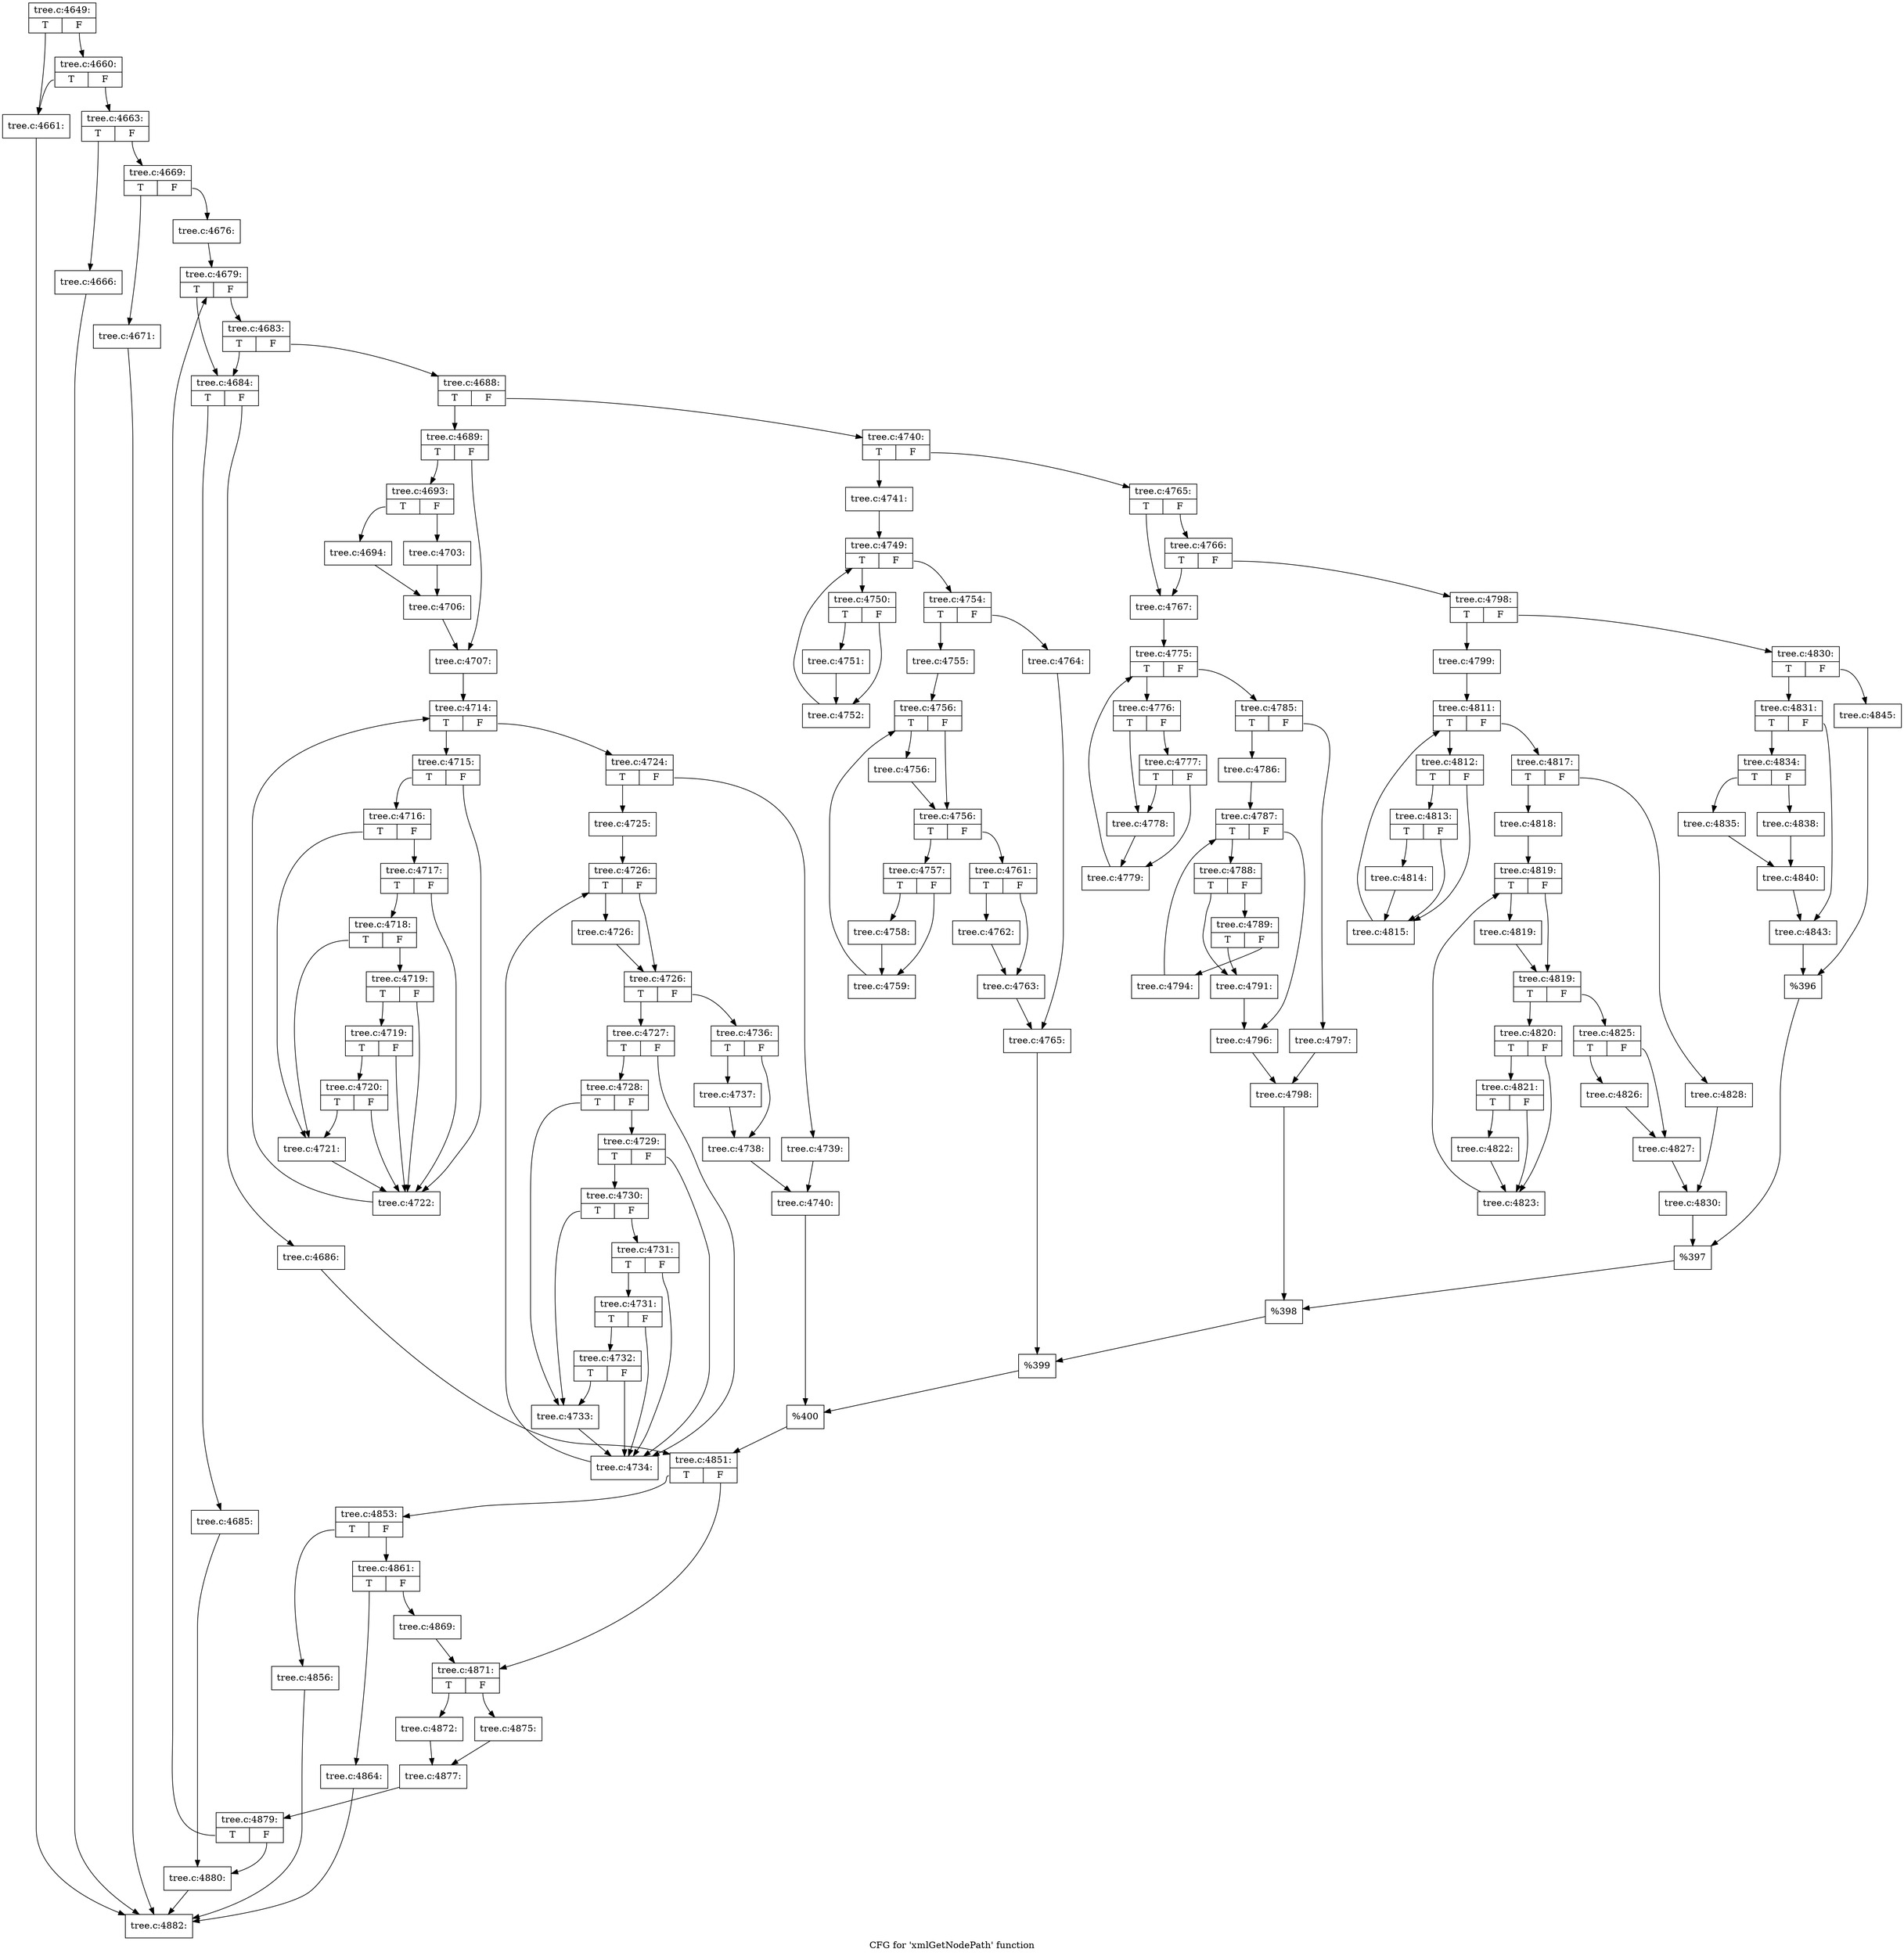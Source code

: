 digraph "CFG for 'xmlGetNodePath' function" {
	label="CFG for 'xmlGetNodePath' function";

	Node0x4249920 [shape=record,label="{tree.c:4649:|{<s0>T|<s1>F}}"];
	Node0x4249920:s0 -> Node0x44eadc0;
	Node0x4249920:s1 -> Node0x44eae60;
	Node0x44eae60 [shape=record,label="{tree.c:4660:|{<s0>T|<s1>F}}"];
	Node0x44eae60:s0 -> Node0x44eadc0;
	Node0x44eae60:s1 -> Node0x44eae10;
	Node0x44eadc0 [shape=record,label="{tree.c:4661:}"];
	Node0x44eadc0 -> Node0x44cecc0;
	Node0x44eae10 [shape=record,label="{tree.c:4663:|{<s0>T|<s1>F}}"];
	Node0x44eae10:s0 -> Node0x44ebb80;
	Node0x44eae10:s1 -> Node0x44ebbd0;
	Node0x44ebb80 [shape=record,label="{tree.c:4666:}"];
	Node0x44ebb80 -> Node0x44cecc0;
	Node0x44ebbd0 [shape=record,label="{tree.c:4669:|{<s0>T|<s1>F}}"];
	Node0x44ebbd0:s0 -> Node0x44ec700;
	Node0x44ebbd0:s1 -> Node0x44ec750;
	Node0x44ec700 [shape=record,label="{tree.c:4671:}"];
	Node0x44ec700 -> Node0x44cecc0;
	Node0x44ec750 [shape=record,label="{tree.c:4676:}"];
	Node0x44ec750 -> Node0x44ed2f0;
	Node0x44ed2f0 [shape=record,label="{tree.c:4679:|{<s0>T|<s1>F}}"];
	Node0x44ed2f0:s0 -> Node0x44ed990;
	Node0x44ed2f0:s1 -> Node0x44eda80;
	Node0x44eda80 [shape=record,label="{tree.c:4683:|{<s0>T|<s1>F}}"];
	Node0x44eda80:s0 -> Node0x44ed990;
	Node0x44eda80:s1 -> Node0x44eda30;
	Node0x44ed990 [shape=record,label="{tree.c:4684:|{<s0>T|<s1>F}}"];
	Node0x44ed990:s0 -> Node0x44ee2d0;
	Node0x44ed990:s1 -> Node0x44ee320;
	Node0x44ee2d0 [shape=record,label="{tree.c:4685:}"];
	Node0x44ee2d0 -> Node0x44ed250;
	Node0x44ee320 [shape=record,label="{tree.c:4686:}"];
	Node0x44ee320 -> Node0x44ed9e0;
	Node0x44eda30 [shape=record,label="{tree.c:4688:|{<s0>T|<s1>F}}"];
	Node0x44eda30:s0 -> Node0x44eec50;
	Node0x44eda30:s1 -> Node0x44eecf0;
	Node0x44eec50 [shape=record,label="{tree.c:4689:|{<s0>T|<s1>F}}"];
	Node0x44eec50:s0 -> Node0x44ef670;
	Node0x44eec50:s1 -> Node0x44ef6c0;
	Node0x44ef670 [shape=record,label="{tree.c:4693:|{<s0>T|<s1>F}}"];
	Node0x44ef670:s0 -> Node0x44efaf0;
	Node0x44ef670:s1 -> Node0x44efb90;
	Node0x44efaf0 [shape=record,label="{tree.c:4694:}"];
	Node0x44efaf0 -> Node0x44efb40;
	Node0x44efb90 [shape=record,label="{tree.c:4703:}"];
	Node0x44efb90 -> Node0x44efb40;
	Node0x44efb40 [shape=record,label="{tree.c:4706:}"];
	Node0x44efb40 -> Node0x44ef6c0;
	Node0x44ef6c0 [shape=record,label="{tree.c:4707:}"];
	Node0x44ef6c0 -> Node0x44f0a00;
	Node0x44f0a00 [shape=record,label="{tree.c:4714:|{<s0>T|<s1>F}}"];
	Node0x44f0a00:s0 -> Node0x44f2700;
	Node0x44f0a00:s1 -> Node0x44f0d30;
	Node0x44f2700 [shape=record,label="{tree.c:4715:|{<s0>T|<s1>F}}"];
	Node0x44f2700:s0 -> Node0x44f28e0;
	Node0x44f2700:s1 -> Node0x44f2890;
	Node0x44f28e0 [shape=record,label="{tree.c:4716:|{<s0>T|<s1>F}}"];
	Node0x44f28e0:s0 -> Node0x44f2840;
	Node0x44f28e0:s1 -> Node0x44f2c10;
	Node0x44f2c10 [shape=record,label="{tree.c:4717:|{<s0>T|<s1>F}}"];
	Node0x44f2c10:s0 -> Node0x44f2dd0;
	Node0x44f2c10:s1 -> Node0x44f2890;
	Node0x44f2dd0 [shape=record,label="{tree.c:4718:|{<s0>T|<s1>F}}"];
	Node0x44f2dd0:s0 -> Node0x44f2840;
	Node0x44f2dd0:s1 -> Node0x44f33b0;
	Node0x44f33b0 [shape=record,label="{tree.c:4719:|{<s0>T|<s1>F}}"];
	Node0x44f33b0:s0 -> Node0x44f39d0;
	Node0x44f33b0:s1 -> Node0x44f2890;
	Node0x44f39d0 [shape=record,label="{tree.c:4719:|{<s0>T|<s1>F}}"];
	Node0x44f39d0:s0 -> Node0x44f3950;
	Node0x44f39d0:s1 -> Node0x44f2890;
	Node0x44f3950 [shape=record,label="{tree.c:4720:|{<s0>T|<s1>F}}"];
	Node0x44f3950:s0 -> Node0x44f2840;
	Node0x44f3950:s1 -> Node0x44f2890;
	Node0x44f2840 [shape=record,label="{tree.c:4721:}"];
	Node0x44f2840 -> Node0x44f2890;
	Node0x44f2890 [shape=record,label="{tree.c:4722:}"];
	Node0x44f2890 -> Node0x44f0a00;
	Node0x44f0d30 [shape=record,label="{tree.c:4724:|{<s0>T|<s1>F}}"];
	Node0x44f0d30:s0 -> Node0x44f4e20;
	Node0x44f0d30:s1 -> Node0x44f4ec0;
	Node0x44f4e20 [shape=record,label="{tree.c:4725:}"];
	Node0x44f4e20 -> Node0x44f5410;
	Node0x44f5410 [shape=record,label="{tree.c:4726:|{<s0>T|<s1>F}}"];
	Node0x44f5410:s0 -> Node0x44f56c0;
	Node0x44f5410:s1 -> Node0x44f5670;
	Node0x44f56c0 [shape=record,label="{tree.c:4726:}"];
	Node0x44f56c0 -> Node0x44f5670;
	Node0x44f5670 [shape=record,label="{tree.c:4726:|{<s0>T|<s1>F}}"];
	Node0x44f5670:s0 -> Node0x44f5af0;
	Node0x44f5670:s1 -> Node0x44f55f0;
	Node0x44f5af0 [shape=record,label="{tree.c:4727:|{<s0>T|<s1>F}}"];
	Node0x44f5af0:s0 -> Node0x44f5d00;
	Node0x44f5af0:s1 -> Node0x44f5cb0;
	Node0x44f5d00 [shape=record,label="{tree.c:4728:|{<s0>T|<s1>F}}"];
	Node0x44f5d00:s0 -> Node0x44f5c60;
	Node0x44f5d00:s1 -> Node0x44f60b0;
	Node0x44f60b0 [shape=record,label="{tree.c:4729:|{<s0>T|<s1>F}}"];
	Node0x44f60b0:s0 -> Node0x44f6270;
	Node0x44f60b0:s1 -> Node0x44f5cb0;
	Node0x44f6270 [shape=record,label="{tree.c:4730:|{<s0>T|<s1>F}}"];
	Node0x44f6270:s0 -> Node0x44f5c60;
	Node0x44f6270:s1 -> Node0x44f6850;
	Node0x44f6850 [shape=record,label="{tree.c:4731:|{<s0>T|<s1>F}}"];
	Node0x44f6850:s0 -> Node0x44f6e70;
	Node0x44f6850:s1 -> Node0x44f5cb0;
	Node0x44f6e70 [shape=record,label="{tree.c:4731:|{<s0>T|<s1>F}}"];
	Node0x44f6e70:s0 -> Node0x44f6df0;
	Node0x44f6e70:s1 -> Node0x44f5cb0;
	Node0x44f6df0 [shape=record,label="{tree.c:4732:|{<s0>T|<s1>F}}"];
	Node0x44f6df0:s0 -> Node0x44f5c60;
	Node0x44f6df0:s1 -> Node0x44f5cb0;
	Node0x44f5c60 [shape=record,label="{tree.c:4733:}"];
	Node0x44f5c60 -> Node0x44f5cb0;
	Node0x44f5cb0 [shape=record,label="{tree.c:4734:}"];
	Node0x44f5cb0 -> Node0x44f5410;
	Node0x44f55f0 [shape=record,label="{tree.c:4736:|{<s0>T|<s1>F}}"];
	Node0x44f55f0:s0 -> Node0x44f82c0;
	Node0x44f55f0:s1 -> Node0x44f8310;
	Node0x44f82c0 [shape=record,label="{tree.c:4737:}"];
	Node0x44f82c0 -> Node0x44f8310;
	Node0x44f8310 [shape=record,label="{tree.c:4738:}"];
	Node0x44f8310 -> Node0x44f4e70;
	Node0x44f4ec0 [shape=record,label="{tree.c:4739:}"];
	Node0x44f4ec0 -> Node0x44f4e70;
	Node0x44f4e70 [shape=record,label="{tree.c:4740:}"];
	Node0x44f4e70 -> Node0x44eeca0;
	Node0x44eecf0 [shape=record,label="{tree.c:4740:|{<s0>T|<s1>F}}"];
	Node0x44eecf0:s0 -> Node0x44f8b30;
	Node0x44eecf0:s1 -> Node0x44f8bd0;
	Node0x44f8b30 [shape=record,label="{tree.c:4741:}"];
	Node0x44f8b30 -> Node0x44f9840;
	Node0x44f9840 [shape=record,label="{tree.c:4749:|{<s0>T|<s1>F}}"];
	Node0x44f9840:s0 -> Node0x44f9bf0;
	Node0x44f9840:s1 -> Node0x44f9a20;
	Node0x44f9bf0 [shape=record,label="{tree.c:4750:|{<s0>T|<s1>F}}"];
	Node0x44f9bf0:s0 -> Node0x44f9d30;
	Node0x44f9bf0:s1 -> Node0x44f9d80;
	Node0x44f9d30 [shape=record,label="{tree.c:4751:}"];
	Node0x44f9d30 -> Node0x44f9d80;
	Node0x44f9d80 [shape=record,label="{tree.c:4752:}"];
	Node0x44f9d80 -> Node0x44f9840;
	Node0x44f9a20 [shape=record,label="{tree.c:4754:|{<s0>T|<s1>F}}"];
	Node0x44f9a20:s0 -> Node0x44fa600;
	Node0x44f9a20:s1 -> Node0x44fa6a0;
	Node0x44fa600 [shape=record,label="{tree.c:4755:}"];
	Node0x44fa600 -> Node0x44fabf0;
	Node0x44fabf0 [shape=record,label="{tree.c:4756:|{<s0>T|<s1>F}}"];
	Node0x44fabf0:s0 -> Node0x44faee0;
	Node0x44fabf0:s1 -> Node0x44fae90;
	Node0x44faee0 [shape=record,label="{tree.c:4756:}"];
	Node0x44faee0 -> Node0x44fae90;
	Node0x44fae90 [shape=record,label="{tree.c:4756:|{<s0>T|<s1>F}}"];
	Node0x44fae90:s0 -> Node0x44fb310;
	Node0x44fae90:s1 -> Node0x44fae10;
	Node0x44fb310 [shape=record,label="{tree.c:4757:|{<s0>T|<s1>F}}"];
	Node0x44fb310:s0 -> Node0x44fb500;
	Node0x44fb310:s1 -> Node0x44fb550;
	Node0x44fb500 [shape=record,label="{tree.c:4758:}"];
	Node0x44fb500 -> Node0x44fb550;
	Node0x44fb550 [shape=record,label="{tree.c:4759:}"];
	Node0x44fb550 -> Node0x44fabf0;
	Node0x44fae10 [shape=record,label="{tree.c:4761:|{<s0>T|<s1>F}}"];
	Node0x44fae10:s0 -> Node0x44fbe90;
	Node0x44fae10:s1 -> Node0x44fbee0;
	Node0x44fbe90 [shape=record,label="{tree.c:4762:}"];
	Node0x44fbe90 -> Node0x44fbee0;
	Node0x44fbee0 [shape=record,label="{tree.c:4763:}"];
	Node0x44fbee0 -> Node0x44fa650;
	Node0x44fa6a0 [shape=record,label="{tree.c:4764:}"];
	Node0x44fa6a0 -> Node0x44fa650;
	Node0x44fa650 [shape=record,label="{tree.c:4765:}"];
	Node0x44fa650 -> Node0x44f8b80;
	Node0x44f8bd0 [shape=record,label="{tree.c:4765:|{<s0>T|<s1>F}}"];
	Node0x44f8bd0:s0 -> Node0x44fc740;
	Node0x44f8bd0:s1 -> Node0x44fc830;
	Node0x44fc830 [shape=record,label="{tree.c:4766:|{<s0>T|<s1>F}}"];
	Node0x44fc830:s0 -> Node0x44fc740;
	Node0x44fc830:s1 -> Node0x44fc7e0;
	Node0x44fc740 [shape=record,label="{tree.c:4767:}"];
	Node0x44fc740 -> Node0x44fd850;
	Node0x44fd850 [shape=record,label="{tree.c:4775:|{<s0>T|<s1>F}}"];
	Node0x44fd850:s0 -> Node0x44fdc40;
	Node0x44fd850:s1 -> Node0x44fda70;
	Node0x44fdc40 [shape=record,label="{tree.c:4776:|{<s0>T|<s1>F}}"];
	Node0x44fdc40:s0 -> Node0x44fde00;
	Node0x44fdc40:s1 -> Node0x44fdea0;
	Node0x44fdea0 [shape=record,label="{tree.c:4777:|{<s0>T|<s1>F}}"];
	Node0x44fdea0:s0 -> Node0x44fde00;
	Node0x44fdea0:s1 -> Node0x44fde50;
	Node0x44fde00 [shape=record,label="{tree.c:4778:}"];
	Node0x44fde00 -> Node0x44fde50;
	Node0x44fde50 [shape=record,label="{tree.c:4779:}"];
	Node0x44fde50 -> Node0x44fd850;
	Node0x44fda70 [shape=record,label="{tree.c:4785:|{<s0>T|<s1>F}}"];
	Node0x44fda70:s0 -> Node0x44feaf0;
	Node0x44fda70:s1 -> Node0x44feb90;
	Node0x44feaf0 [shape=record,label="{tree.c:4786:}"];
	Node0x44feaf0 -> Node0x44ff120;
	Node0x44ff120 [shape=record,label="{tree.c:4787:|{<s0>T|<s1>F}}"];
	Node0x44ff120:s0 -> Node0x44ff510;
	Node0x44ff120:s1 -> Node0x44ff340;
	Node0x44ff510 [shape=record,label="{tree.c:4788:|{<s0>T|<s1>F}}"];
	Node0x44ff510:s0 -> Node0x44ff6d0;
	Node0x44ff510:s1 -> Node0x44ff770;
	Node0x44ff770 [shape=record,label="{tree.c:4789:|{<s0>T|<s1>F}}"];
	Node0x44ff770:s0 -> Node0x44ff6d0;
	Node0x44ff770:s1 -> Node0x44ff720;
	Node0x44ff6d0 [shape=record,label="{tree.c:4791:}"];
	Node0x44ff6d0 -> Node0x44ff340;
	Node0x44ff720 [shape=record,label="{tree.c:4794:}"];
	Node0x44ff720 -> Node0x44ff120;
	Node0x44ff340 [shape=record,label="{tree.c:4796:}"];
	Node0x44ff340 -> Node0x44feb40;
	Node0x44feb90 [shape=record,label="{tree.c:4797:}"];
	Node0x44feb90 -> Node0x44feb40;
	Node0x44feb40 [shape=record,label="{tree.c:4798:}"];
	Node0x44feb40 -> Node0x44fc790;
	Node0x44fc7e0 [shape=record,label="{tree.c:4798:|{<s0>T|<s1>F}}"];
	Node0x44fc7e0:s0 -> Node0x45007e0;
	Node0x44fc7e0:s1 -> Node0x4500880;
	Node0x45007e0 [shape=record,label="{tree.c:4799:}"];
	Node0x45007e0 -> Node0x4501db0;
	Node0x4501db0 [shape=record,label="{tree.c:4811:|{<s0>T|<s1>F}}"];
	Node0x4501db0:s0 -> Node0x45021a0;
	Node0x4501db0:s1 -> Node0x4501fd0;
	Node0x45021a0 [shape=record,label="{tree.c:4812:|{<s0>T|<s1>F}}"];
	Node0x45021a0:s0 -> Node0x4502400;
	Node0x45021a0:s1 -> Node0x45023b0;
	Node0x4502400 [shape=record,label="{tree.c:4813:|{<s0>T|<s1>F}}"];
	Node0x4502400:s0 -> Node0x4502360;
	Node0x4502400:s1 -> Node0x45023b0;
	Node0x4502360 [shape=record,label="{tree.c:4814:}"];
	Node0x4502360 -> Node0x45023b0;
	Node0x45023b0 [shape=record,label="{tree.c:4815:}"];
	Node0x45023b0 -> Node0x4501db0;
	Node0x4501fd0 [shape=record,label="{tree.c:4817:|{<s0>T|<s1>F}}"];
	Node0x4501fd0:s0 -> Node0x4503280;
	Node0x4501fd0:s1 -> Node0x4503320;
	Node0x4503280 [shape=record,label="{tree.c:4818:}"];
	Node0x4503280 -> Node0x45038b0;
	Node0x45038b0 [shape=record,label="{tree.c:4819:|{<s0>T|<s1>F}}"];
	Node0x45038b0:s0 -> Node0x4503ba0;
	Node0x45038b0:s1 -> Node0x4503b50;
	Node0x4503ba0 [shape=record,label="{tree.c:4819:}"];
	Node0x4503ba0 -> Node0x4503b50;
	Node0x4503b50 [shape=record,label="{tree.c:4819:|{<s0>T|<s1>F}}"];
	Node0x4503b50:s0 -> Node0x4503fd0;
	Node0x4503b50:s1 -> Node0x4503ad0;
	Node0x4503fd0 [shape=record,label="{tree.c:4820:|{<s0>T|<s1>F}}"];
	Node0x4503fd0:s0 -> Node0x4504260;
	Node0x4503fd0:s1 -> Node0x4504210;
	Node0x4504260 [shape=record,label="{tree.c:4821:|{<s0>T|<s1>F}}"];
	Node0x4504260:s0 -> Node0x45041c0;
	Node0x4504260:s1 -> Node0x4504210;
	Node0x45041c0 [shape=record,label="{tree.c:4822:}"];
	Node0x45041c0 -> Node0x4504210;
	Node0x4504210 [shape=record,label="{tree.c:4823:}"];
	Node0x4504210 -> Node0x45038b0;
	Node0x4503ad0 [shape=record,label="{tree.c:4825:|{<s0>T|<s1>F}}"];
	Node0x4503ad0:s0 -> Node0x4505160;
	Node0x4503ad0:s1 -> Node0x45051b0;
	Node0x4505160 [shape=record,label="{tree.c:4826:}"];
	Node0x4505160 -> Node0x45051b0;
	Node0x45051b0 [shape=record,label="{tree.c:4827:}"];
	Node0x45051b0 -> Node0x45032d0;
	Node0x4503320 [shape=record,label="{tree.c:4828:}"];
	Node0x4503320 -> Node0x45032d0;
	Node0x45032d0 [shape=record,label="{tree.c:4830:}"];
	Node0x45032d0 -> Node0x4500830;
	Node0x4500880 [shape=record,label="{tree.c:4830:|{<s0>T|<s1>F}}"];
	Node0x4500880:s0 -> Node0x4505a10;
	Node0x4500880:s1 -> Node0x4505ab0;
	Node0x4505a10 [shape=record,label="{tree.c:4831:|{<s0>T|<s1>F}}"];
	Node0x4505a10:s0 -> Node0x45064f0;
	Node0x4505a10:s1 -> Node0x4506540;
	Node0x45064f0 [shape=record,label="{tree.c:4834:|{<s0>T|<s1>F}}"];
	Node0x45064f0:s0 -> Node0x4506970;
	Node0x45064f0:s1 -> Node0x4506a10;
	Node0x4506970 [shape=record,label="{tree.c:4835:}"];
	Node0x4506970 -> Node0x45069c0;
	Node0x4506a10 [shape=record,label="{tree.c:4838:}"];
	Node0x4506a10 -> Node0x45069c0;
	Node0x45069c0 [shape=record,label="{tree.c:4840:}"];
	Node0x45069c0 -> Node0x4506540;
	Node0x4506540 [shape=record,label="{tree.c:4843:}"];
	Node0x4506540 -> Node0x4505a60;
	Node0x4505ab0 [shape=record,label="{tree.c:4845:}"];
	Node0x4505ab0 -> Node0x4505a60;
	Node0x4505a60 [shape=record,label="{%396}"];
	Node0x4505a60 -> Node0x4500830;
	Node0x4500830 [shape=record,label="{%397}"];
	Node0x4500830 -> Node0x44fc790;
	Node0x44fc790 [shape=record,label="{%398}"];
	Node0x44fc790 -> Node0x44f8b80;
	Node0x44f8b80 [shape=record,label="{%399}"];
	Node0x44f8b80 -> Node0x44eeca0;
	Node0x44eeca0 [shape=record,label="{%400}"];
	Node0x44eeca0 -> Node0x44ed9e0;
	Node0x44ed9e0 [shape=record,label="{tree.c:4851:|{<s0>T|<s1>F}}"];
	Node0x44ed9e0:s0 -> Node0x4508dd0;
	Node0x44ed9e0:s1 -> Node0x4508e20;
	Node0x4508dd0 [shape=record,label="{tree.c:4853:|{<s0>T|<s1>F}}"];
	Node0x4508dd0:s0 -> Node0x4383900;
	Node0x4508dd0:s1 -> Node0x4383950;
	Node0x4383900 [shape=record,label="{tree.c:4856:}"];
	Node0x4383900 -> Node0x44cecc0;
	Node0x4383950 [shape=record,label="{tree.c:4861:|{<s0>T|<s1>F}}"];
	Node0x4383950:s0 -> Node0x43847a0;
	Node0x4383950:s1 -> Node0x43847f0;
	Node0x43847a0 [shape=record,label="{tree.c:4864:}"];
	Node0x43847a0 -> Node0x44cecc0;
	Node0x43847f0 [shape=record,label="{tree.c:4869:}"];
	Node0x43847f0 -> Node0x4508e20;
	Node0x4508e20 [shape=record,label="{tree.c:4871:|{<s0>T|<s1>F}}"];
	Node0x4508e20:s0 -> Node0x450daf0;
	Node0x4508e20:s1 -> Node0x450db90;
	Node0x450daf0 [shape=record,label="{tree.c:4872:}"];
	Node0x450daf0 -> Node0x450db40;
	Node0x450db90 [shape=record,label="{tree.c:4875:}"];
	Node0x450db90 -> Node0x450db40;
	Node0x450db40 [shape=record,label="{tree.c:4877:}"];
	Node0x450db40 -> Node0x44ed2a0;
	Node0x44ed2a0 [shape=record,label="{tree.c:4879:|{<s0>T|<s1>F}}"];
	Node0x44ed2a0:s0 -> Node0x44ed2f0;
	Node0x44ed2a0:s1 -> Node0x44ed250;
	Node0x44ed250 [shape=record,label="{tree.c:4880:}"];
	Node0x44ed250 -> Node0x44cecc0;
	Node0x44cecc0 [shape=record,label="{tree.c:4882:}"];
}
